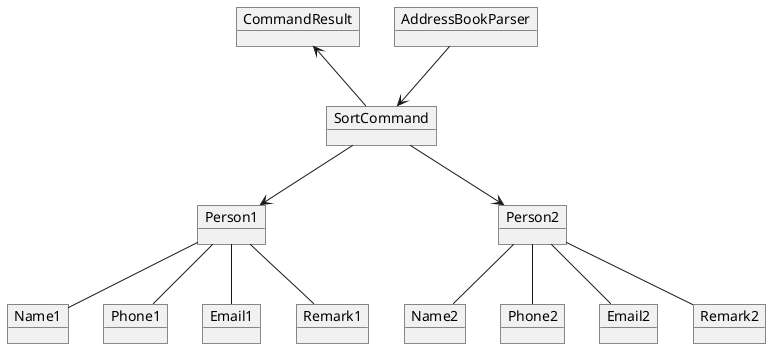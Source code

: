 @startuml
object AddressBookParser
object SortCommand
object Person1 {

}
object Person2 {

}
object Name1
object Name2

object Phone1
object Phone2

object Email1
object Email2

object Remark1
object Remark2

object CommandResult


AddressBookParser --> SortCommand

SortCommand --> Person1
SortCommand --> Person2

Person1 -- Name1
Person1 -- Phone1
Person1 -- Email1
Person1 -- Remark1
Person2 -- Name2
Person2 -- Phone2
Person2 -- Email2
Person2 -- Remark2

SortCommand -up-> CommandResult

@enduml
